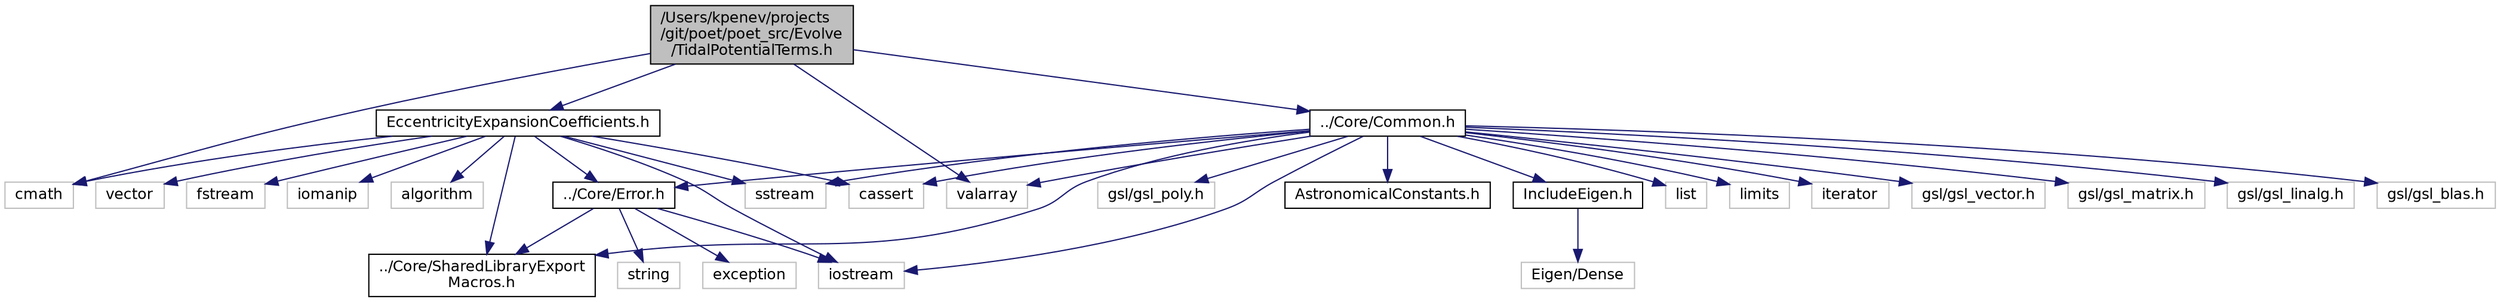 digraph "/Users/kpenev/projects/git/poet/poet_src/Evolve/TidalPotentialTerms.h"
{
 // INTERACTIVE_SVG=YES
  edge [fontname="Helvetica",fontsize="12",labelfontname="Helvetica",labelfontsize="12"];
  node [fontname="Helvetica",fontsize="12",shape=record];
  Node0 [label="/Users/kpenev/projects\l/git/poet/poet_src/Evolve\l/TidalPotentialTerms.h",height=0.2,width=0.4,color="black", fillcolor="grey75", style="filled", fontcolor="black"];
  Node0 -> Node1 [color="midnightblue",fontsize="12",style="solid",fontname="Helvetica"];
  Node1 [label="cmath",height=0.2,width=0.4,color="grey75", fillcolor="white", style="filled"];
  Node0 -> Node2 [color="midnightblue",fontsize="12",style="solid",fontname="Helvetica"];
  Node2 [label="valarray",height=0.2,width=0.4,color="grey75", fillcolor="white", style="filled"];
  Node0 -> Node3 [color="midnightblue",fontsize="12",style="solid",fontname="Helvetica"];
  Node3 [label="EccentricityExpansionCoefficients.h",height=0.2,width=0.4,color="black", fillcolor="white", style="filled",URL="$EccentricityExpansionCoefficients_8h.html",tooltip="Declares a class which provides the [  coefficients]{InclinationEccentricity_pms1}. "];
  Node3 -> Node4 [color="midnightblue",fontsize="12",style="solid",fontname="Helvetica"];
  Node4 [label="../Core/SharedLibraryExport\lMacros.h",height=0.2,width=0.4,color="black", fillcolor="white", style="filled",URL="$SharedLibraryExportMacros_8h_source.html"];
  Node3 -> Node5 [color="midnightblue",fontsize="12",style="solid",fontname="Helvetica"];
  Node5 [label="../Core/Error.h",height=0.2,width=0.4,color="black", fillcolor="white", style="filled",URL="$Error_8h.html",tooltip="Defines the exception hierarchy used by this code. "];
  Node5 -> Node4 [color="midnightblue",fontsize="12",style="solid",fontname="Helvetica"];
  Node5 -> Node6 [color="midnightblue",fontsize="12",style="solid",fontname="Helvetica"];
  Node6 [label="iostream",height=0.2,width=0.4,color="grey75", fillcolor="white", style="filled"];
  Node5 -> Node7 [color="midnightblue",fontsize="12",style="solid",fontname="Helvetica"];
  Node7 [label="exception",height=0.2,width=0.4,color="grey75", fillcolor="white", style="filled"];
  Node5 -> Node8 [color="midnightblue",fontsize="12",style="solid",fontname="Helvetica"];
  Node8 [label="string",height=0.2,width=0.4,color="grey75", fillcolor="white", style="filled"];
  Node3 -> Node9 [color="midnightblue",fontsize="12",style="solid",fontname="Helvetica"];
  Node9 [label="vector",height=0.2,width=0.4,color="grey75", fillcolor="white", style="filled"];
  Node3 -> Node10 [color="midnightblue",fontsize="12",style="solid",fontname="Helvetica"];
  Node10 [label="fstream",height=0.2,width=0.4,color="grey75", fillcolor="white", style="filled"];
  Node3 -> Node11 [color="midnightblue",fontsize="12",style="solid",fontname="Helvetica"];
  Node11 [label="iomanip",height=0.2,width=0.4,color="grey75", fillcolor="white", style="filled"];
  Node3 -> Node1 [color="midnightblue",fontsize="12",style="solid",fontname="Helvetica"];
  Node3 -> Node6 [color="midnightblue",fontsize="12",style="solid",fontname="Helvetica"];
  Node3 -> Node12 [color="midnightblue",fontsize="12",style="solid",fontname="Helvetica"];
  Node12 [label="sstream",height=0.2,width=0.4,color="grey75", fillcolor="white", style="filled"];
  Node3 -> Node13 [color="midnightblue",fontsize="12",style="solid",fontname="Helvetica"];
  Node13 [label="cassert",height=0.2,width=0.4,color="grey75", fillcolor="white", style="filled"];
  Node3 -> Node14 [color="midnightblue",fontsize="12",style="solid",fontname="Helvetica"];
  Node14 [label="algorithm",height=0.2,width=0.4,color="grey75", fillcolor="white", style="filled"];
  Node0 -> Node15 [color="midnightblue",fontsize="12",style="solid",fontname="Helvetica"];
  Node15 [label="../Core/Common.h",height=0.2,width=0.4,color="black", fillcolor="white", style="filled",URL="$Core_2Common_8h.html",tooltip="Declaration of some general purpose utilities. "];
  Node15 -> Node16 [color="midnightblue",fontsize="12",style="solid",fontname="Helvetica"];
  Node16 [label="list",height=0.2,width=0.4,color="grey75", fillcolor="white", style="filled"];
  Node15 -> Node2 [color="midnightblue",fontsize="12",style="solid",fontname="Helvetica"];
  Node15 -> Node17 [color="midnightblue",fontsize="12",style="solid",fontname="Helvetica"];
  Node17 [label="limits",height=0.2,width=0.4,color="grey75", fillcolor="white", style="filled"];
  Node15 -> Node12 [color="midnightblue",fontsize="12",style="solid",fontname="Helvetica"];
  Node15 -> Node6 [color="midnightblue",fontsize="12",style="solid",fontname="Helvetica"];
  Node15 -> Node18 [color="midnightblue",fontsize="12",style="solid",fontname="Helvetica"];
  Node18 [label="iterator",height=0.2,width=0.4,color="grey75", fillcolor="white", style="filled"];
  Node15 -> Node19 [color="midnightblue",fontsize="12",style="solid",fontname="Helvetica"];
  Node19 [label="gsl/gsl_vector.h",height=0.2,width=0.4,color="grey75", fillcolor="white", style="filled"];
  Node15 -> Node20 [color="midnightblue",fontsize="12",style="solid",fontname="Helvetica"];
  Node20 [label="gsl/gsl_matrix.h",height=0.2,width=0.4,color="grey75", fillcolor="white", style="filled"];
  Node15 -> Node21 [color="midnightblue",fontsize="12",style="solid",fontname="Helvetica"];
  Node21 [label="gsl/gsl_linalg.h",height=0.2,width=0.4,color="grey75", fillcolor="white", style="filled"];
  Node15 -> Node22 [color="midnightblue",fontsize="12",style="solid",fontname="Helvetica"];
  Node22 [label="gsl/gsl_blas.h",height=0.2,width=0.4,color="grey75", fillcolor="white", style="filled"];
  Node15 -> Node23 [color="midnightblue",fontsize="12",style="solid",fontname="Helvetica"];
  Node23 [label="gsl/gsl_poly.h",height=0.2,width=0.4,color="grey75", fillcolor="white", style="filled"];
  Node15 -> Node13 [color="midnightblue",fontsize="12",style="solid",fontname="Helvetica"];
  Node15 -> Node4 [color="midnightblue",fontsize="12",style="solid",fontname="Helvetica"];
  Node15 -> Node5 [color="midnightblue",fontsize="12",style="solid",fontname="Helvetica"];
  Node15 -> Node24 [color="midnightblue",fontsize="12",style="solid",fontname="Helvetica"];
  Node24 [label="AstronomicalConstants.h",height=0.2,width=0.4,color="black", fillcolor="white", style="filled",URL="$AstronomicalConstants_8h.html",tooltip="Defines various astronomical constants. "];
  Node15 -> Node25 [color="midnightblue",fontsize="12",style="solid",fontname="Helvetica"];
  Node25 [label="IncludeEigen.h",height=0.2,width=0.4,color="black", fillcolor="white", style="filled",URL="$IncludeEigen_8h_source.html"];
  Node25 -> Node26 [color="midnightblue",fontsize="12",style="solid",fontname="Helvetica"];
  Node26 [label="Eigen/Dense",height=0.2,width=0.4,color="grey75", fillcolor="white", style="filled"];
}
